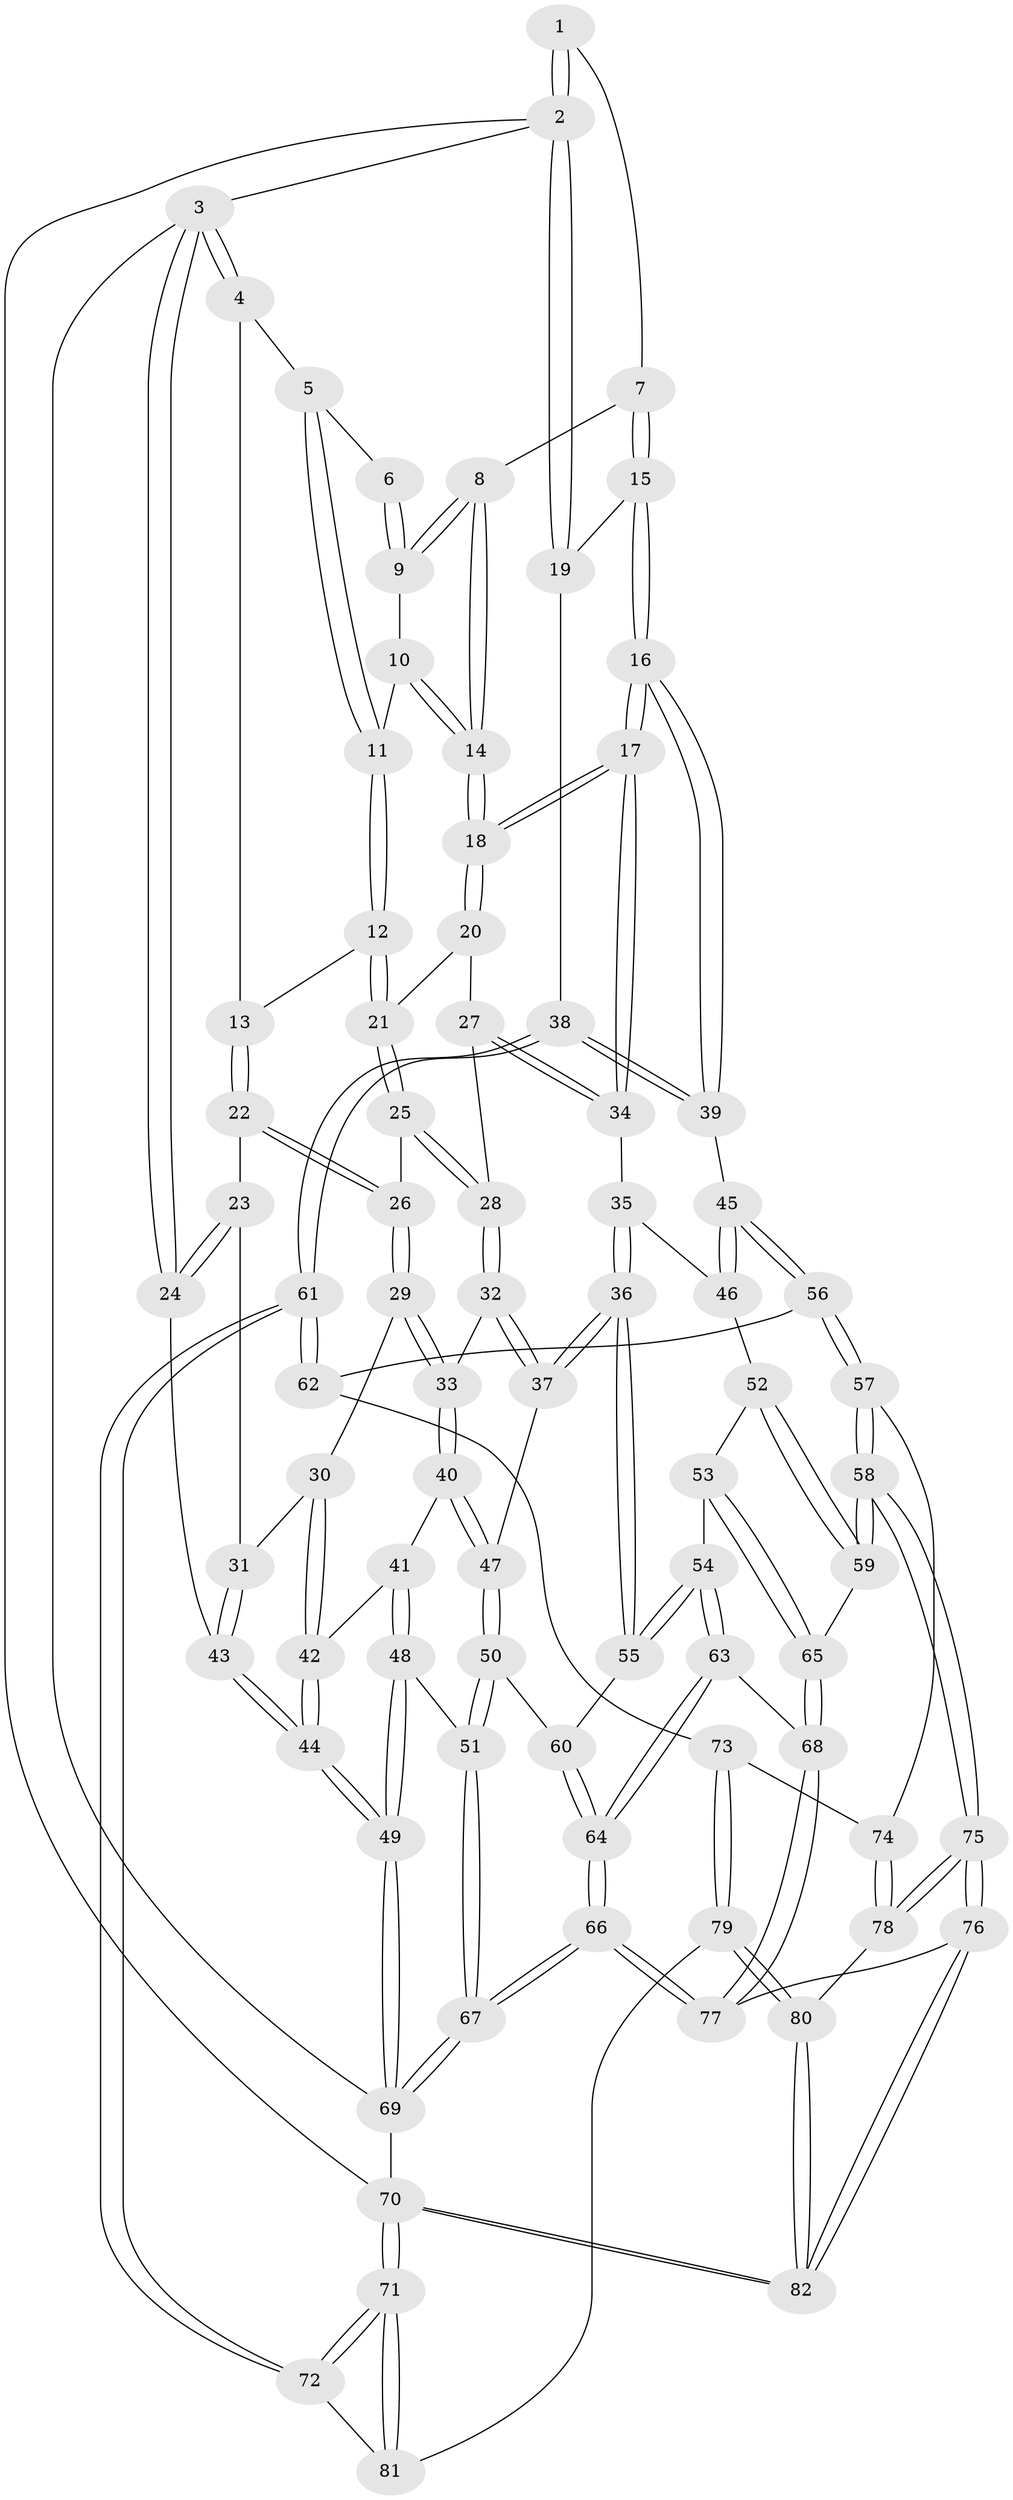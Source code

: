 // Generated by graph-tools (version 1.1) at 2025/02/03/09/25 05:02:21]
// undirected, 82 vertices, 202 edges
graph export_dot {
graph [start="1"]
  node [color=gray90,style=filled];
  1 [pos="+0.8241695707023419+0"];
  2 [pos="+1+0"];
  3 [pos="+0+0"];
  4 [pos="+0.11962861742001162+0"];
  5 [pos="+0.45203812136524724+0"];
  6 [pos="+0.7016224725942669+0"];
  7 [pos="+0.8700409438211786+0.11682504147443017"];
  8 [pos="+0.7369711755492112+0.0795621057277521"];
  9 [pos="+0.7166011729751618+0.055975240453129904"];
  10 [pos="+0.613862189382915+0.1125572252576005"];
  11 [pos="+0.5030379562351618+0.1555582922842068"];
  12 [pos="+0.4964718661329233+0.16800789366980803"];
  13 [pos="+0.2568459720202024+0.1959676079656644"];
  14 [pos="+0.724854157421941+0.3422793078037368"];
  15 [pos="+0.9941427784751383+0.16306044758655855"];
  16 [pos="+0.7508990951308455+0.41018638340152513"];
  17 [pos="+0.7446293325358019+0.4064280596092789"];
  18 [pos="+0.7256366389809218+0.381052861635007"];
  19 [pos="+1+0.04196614717201403"];
  20 [pos="+0.5587353010974033+0.28507930477510485"];
  21 [pos="+0.5402969516150684+0.26460722300268735"];
  22 [pos="+0.2442107691319892+0.2297919157499971"];
  23 [pos="+0.10988803353303223+0.2665542512507637"];
  24 [pos="+0+0"];
  25 [pos="+0.32981063283558315+0.39129935313888925"];
  26 [pos="+0.26310183268643694+0.2953965061877518"];
  27 [pos="+0.44405872408595887+0.4420580170864676"];
  28 [pos="+0.33633995822392887+0.41056531561083703"];
  29 [pos="+0.10903636842983011+0.4794384936785531"];
  30 [pos="+0.057036729004852085+0.4600744644729662"];
  31 [pos="+0+0.4052690864523448"];
  32 [pos="+0.2979363609349123+0.5094514814994884"];
  33 [pos="+0.17820692474610966+0.5609382464206518"];
  34 [pos="+0.5057115947815832+0.49833308815282196"];
  35 [pos="+0.4974658239181639+0.535449553487298"];
  36 [pos="+0.412007765683668+0.6461459446468149"];
  37 [pos="+0.3976330550040047+0.6365023750909664"];
  38 [pos="+1+0.5632543122766508"];
  39 [pos="+0.8115959244820671+0.5248380853895563"];
  40 [pos="+0.17439711764991123+0.5772427166779874"];
  41 [pos="+0.1501699976997402+0.6017379172013049"];
  42 [pos="+0.04728378633847673+0.606597548949327"];
  43 [pos="+0+0.4195447039407031"];
  44 [pos="+0+0.6658117249843505"];
  45 [pos="+0.7927814555568504+0.564954522602204"];
  46 [pos="+0.6238886042978138+0.6469313792940458"];
  47 [pos="+0.2396379718950451+0.6668061202100073"];
  48 [pos="+0.11804588837609166+0.6782867713842915"];
  49 [pos="+0+1"];
  50 [pos="+0.24154219412298353+0.7511578899372153"];
  51 [pos="+0.22573580505886817+0.7706095092812522"];
  52 [pos="+0.6177304888935131+0.6539021872420859"];
  53 [pos="+0.5309825292640753+0.7191782741251783"];
  54 [pos="+0.48494663018553597+0.7260650720888225"];
  55 [pos="+0.41740466224972217+0.6628101579876526"];
  56 [pos="+0.7992633384419993+0.7408394441607788"];
  57 [pos="+0.7507815724284137+0.8105806229139334"];
  58 [pos="+0.6940608626826493+0.831185050944629"];
  59 [pos="+0.6790984037862283+0.8269658959467"];
  60 [pos="+0.332630056427903+0.7407560010111275"];
  61 [pos="+1+0.8396410454026381"];
  62 [pos="+0.9298668533038488+0.815435979311631"];
  63 [pos="+0.472315895490938+0.7890076729283407"];
  64 [pos="+0.3657604600193653+0.8879089447598939"];
  65 [pos="+0.6404948413960154+0.8241161233455591"];
  66 [pos="+0.18727837429152228+1"];
  67 [pos="+0.06002548902781504+1"];
  68 [pos="+0.5467920749187669+0.8891716419452346"];
  69 [pos="+0+1"];
  70 [pos="+1+1"];
  71 [pos="+1+1"];
  72 [pos="+1+0.8673168110819555"];
  73 [pos="+0.8686080402433276+0.910638549236314"];
  74 [pos="+0.7586397241402304+0.8258198599025396"];
  75 [pos="+0.6566598345350493+1"];
  76 [pos="+0.5453284296570179+1"];
  77 [pos="+0.5126256290082379+1"];
  78 [pos="+0.7811763673174561+0.9366645898204049"];
  79 [pos="+0.8686808780332318+0.9208803508810367"];
  80 [pos="+0.826737912106904+0.9658739374640205"];
  81 [pos="+0.8714194944198574+0.9222627936819883"];
  82 [pos="+0.8723634928912021+1"];
  1 -- 2;
  1 -- 2;
  1 -- 7;
  2 -- 3;
  2 -- 19;
  2 -- 19;
  2 -- 70;
  3 -- 4;
  3 -- 4;
  3 -- 24;
  3 -- 24;
  3 -- 69;
  4 -- 5;
  4 -- 13;
  5 -- 6;
  5 -- 11;
  5 -- 11;
  6 -- 9;
  6 -- 9;
  7 -- 8;
  7 -- 15;
  7 -- 15;
  8 -- 9;
  8 -- 9;
  8 -- 14;
  8 -- 14;
  9 -- 10;
  10 -- 11;
  10 -- 14;
  10 -- 14;
  11 -- 12;
  11 -- 12;
  12 -- 13;
  12 -- 21;
  12 -- 21;
  13 -- 22;
  13 -- 22;
  14 -- 18;
  14 -- 18;
  15 -- 16;
  15 -- 16;
  15 -- 19;
  16 -- 17;
  16 -- 17;
  16 -- 39;
  16 -- 39;
  17 -- 18;
  17 -- 18;
  17 -- 34;
  17 -- 34;
  18 -- 20;
  18 -- 20;
  19 -- 38;
  20 -- 21;
  20 -- 27;
  21 -- 25;
  21 -- 25;
  22 -- 23;
  22 -- 26;
  22 -- 26;
  23 -- 24;
  23 -- 24;
  23 -- 31;
  24 -- 43;
  25 -- 26;
  25 -- 28;
  25 -- 28;
  26 -- 29;
  26 -- 29;
  27 -- 28;
  27 -- 34;
  27 -- 34;
  28 -- 32;
  28 -- 32;
  29 -- 30;
  29 -- 33;
  29 -- 33;
  30 -- 31;
  30 -- 42;
  30 -- 42;
  31 -- 43;
  31 -- 43;
  32 -- 33;
  32 -- 37;
  32 -- 37;
  33 -- 40;
  33 -- 40;
  34 -- 35;
  35 -- 36;
  35 -- 36;
  35 -- 46;
  36 -- 37;
  36 -- 37;
  36 -- 55;
  36 -- 55;
  37 -- 47;
  38 -- 39;
  38 -- 39;
  38 -- 61;
  38 -- 61;
  39 -- 45;
  40 -- 41;
  40 -- 47;
  40 -- 47;
  41 -- 42;
  41 -- 48;
  41 -- 48;
  42 -- 44;
  42 -- 44;
  43 -- 44;
  43 -- 44;
  44 -- 49;
  44 -- 49;
  45 -- 46;
  45 -- 46;
  45 -- 56;
  45 -- 56;
  46 -- 52;
  47 -- 50;
  47 -- 50;
  48 -- 49;
  48 -- 49;
  48 -- 51;
  49 -- 69;
  49 -- 69;
  50 -- 51;
  50 -- 51;
  50 -- 60;
  51 -- 67;
  51 -- 67;
  52 -- 53;
  52 -- 59;
  52 -- 59;
  53 -- 54;
  53 -- 65;
  53 -- 65;
  54 -- 55;
  54 -- 55;
  54 -- 63;
  54 -- 63;
  55 -- 60;
  56 -- 57;
  56 -- 57;
  56 -- 62;
  57 -- 58;
  57 -- 58;
  57 -- 74;
  58 -- 59;
  58 -- 59;
  58 -- 75;
  58 -- 75;
  59 -- 65;
  60 -- 64;
  60 -- 64;
  61 -- 62;
  61 -- 62;
  61 -- 72;
  61 -- 72;
  62 -- 73;
  63 -- 64;
  63 -- 64;
  63 -- 68;
  64 -- 66;
  64 -- 66;
  65 -- 68;
  65 -- 68;
  66 -- 67;
  66 -- 67;
  66 -- 77;
  66 -- 77;
  67 -- 69;
  67 -- 69;
  68 -- 77;
  68 -- 77;
  69 -- 70;
  70 -- 71;
  70 -- 71;
  70 -- 82;
  70 -- 82;
  71 -- 72;
  71 -- 72;
  71 -- 81;
  71 -- 81;
  72 -- 81;
  73 -- 74;
  73 -- 79;
  73 -- 79;
  74 -- 78;
  74 -- 78;
  75 -- 76;
  75 -- 76;
  75 -- 78;
  75 -- 78;
  76 -- 77;
  76 -- 82;
  76 -- 82;
  78 -- 80;
  79 -- 80;
  79 -- 80;
  79 -- 81;
  80 -- 82;
  80 -- 82;
}
